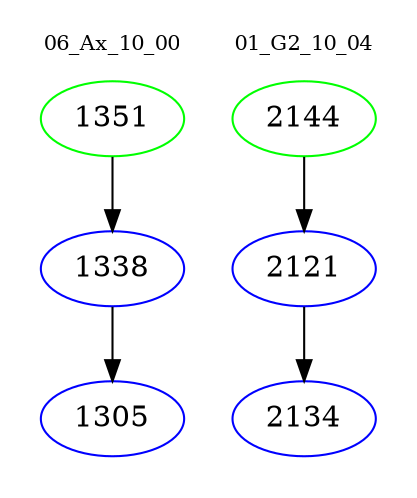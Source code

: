 digraph{
subgraph cluster_0 {
color = white
label = "06_Ax_10_00";
fontsize=10;
T0_1351 [label="1351", color="green"]
T0_1351 -> T0_1338 [color="black"]
T0_1338 [label="1338", color="blue"]
T0_1338 -> T0_1305 [color="black"]
T0_1305 [label="1305", color="blue"]
}
subgraph cluster_1 {
color = white
label = "01_G2_10_04";
fontsize=10;
T1_2144 [label="2144", color="green"]
T1_2144 -> T1_2121 [color="black"]
T1_2121 [label="2121", color="blue"]
T1_2121 -> T1_2134 [color="black"]
T1_2134 [label="2134", color="blue"]
}
}
